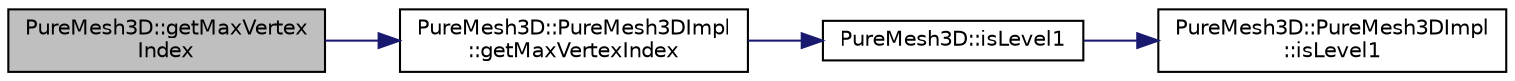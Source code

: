 digraph "PureMesh3D::getMaxVertexIndex"
{
 // LATEX_PDF_SIZE
  edge [fontname="Helvetica",fontsize="10",labelfontname="Helvetica",labelfontsize="10"];
  node [fontname="Helvetica",fontsize="10",shape=record];
  rankdir="LR";
  Node1 [label="PureMesh3D::getMaxVertex\lIndex",height=0.2,width=0.4,color="black", fillcolor="grey75", style="filled", fontcolor="black",tooltip="Gets the greatest index in the vertex indices array."];
  Node1 -> Node2 [color="midnightblue",fontsize="10",style="solid",fontname="Helvetica"];
  Node2 [label="PureMesh3D::PureMesh3DImpl\l::getMaxVertexIndex",height=0.2,width=0.4,color="black", fillcolor="white", style="filled",URL="$class_pure_mesh3_d_1_1_pure_mesh3_d_impl.html#afd3d2b328617abc8105f7016d93b3bee",tooltip=" "];
  Node2 -> Node3 [color="midnightblue",fontsize="10",style="solid",fontname="Helvetica"];
  Node3 [label="PureMesh3D::isLevel1",height=0.2,width=0.4,color="black", fillcolor="white", style="filled",URL="$class_pure_mesh3_d.html#a5994d09a83ab409a273eeffff3d6b105",tooltip="Tells if the mesh is a level-1 parent mesh."];
  Node3 -> Node4 [color="midnightblue",fontsize="10",style="solid",fontname="Helvetica"];
  Node4 [label="PureMesh3D::PureMesh3DImpl\l::isLevel1",height=0.2,width=0.4,color="black", fillcolor="white", style="filled",URL="$class_pure_mesh3_d_1_1_pure_mesh3_d_impl.html#affd18ce4e5530fc032f1eb2d5c03c689",tooltip=" "];
}

